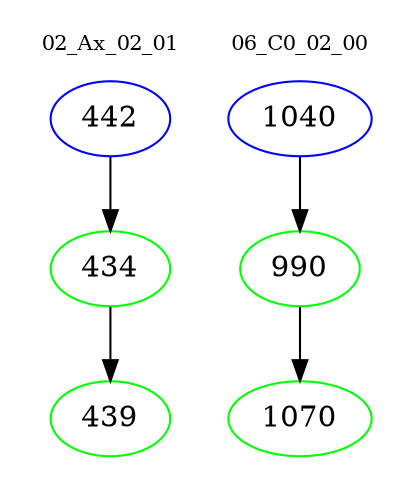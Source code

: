 digraph{
subgraph cluster_0 {
color = white
label = "02_Ax_02_01";
fontsize=10;
T0_442 [label="442", color="blue"]
T0_442 -> T0_434 [color="black"]
T0_434 [label="434", color="green"]
T0_434 -> T0_439 [color="black"]
T0_439 [label="439", color="green"]
}
subgraph cluster_1 {
color = white
label = "06_C0_02_00";
fontsize=10;
T1_1040 [label="1040", color="blue"]
T1_1040 -> T1_990 [color="black"]
T1_990 [label="990", color="green"]
T1_990 -> T1_1070 [color="black"]
T1_1070 [label="1070", color="green"]
}
}
